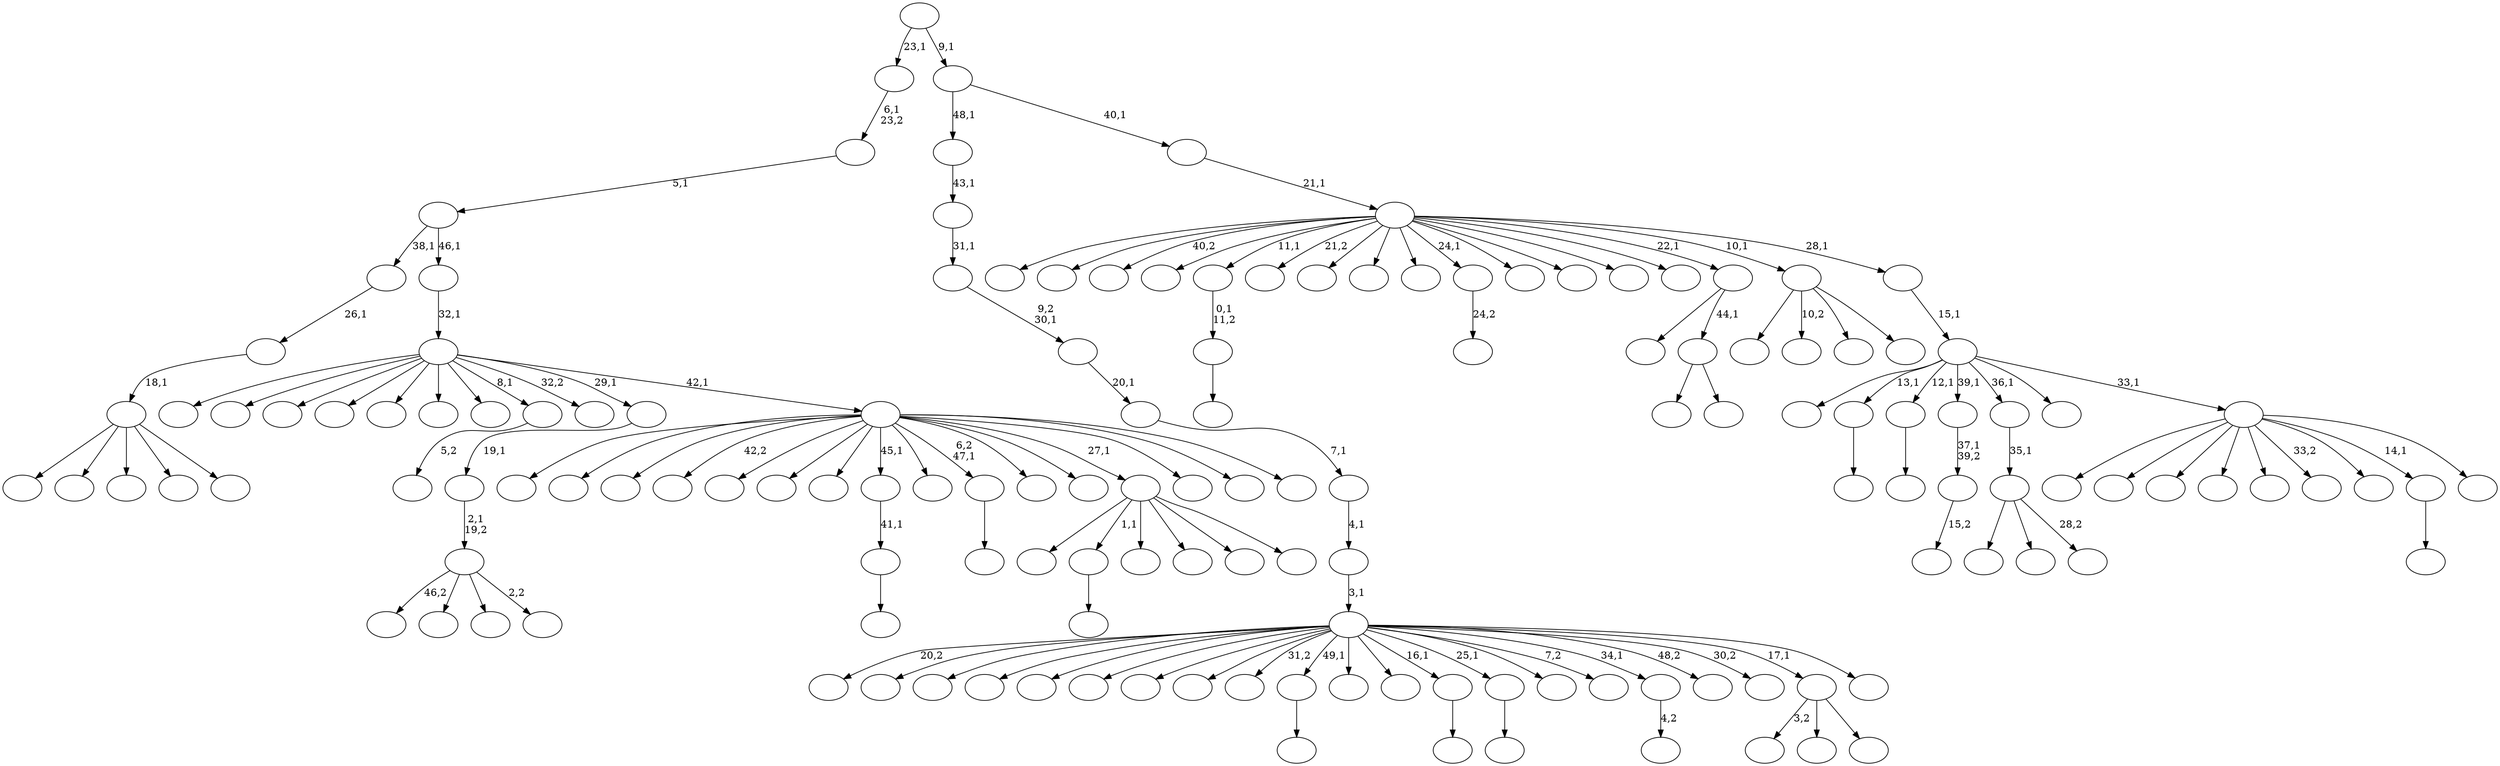 digraph T {
	150 [label=""]
	149 [label=""]
	148 [label=""]
	147 [label=""]
	146 [label=""]
	145 [label=""]
	144 [label=""]
	143 [label=""]
	142 [label=""]
	141 [label=""]
	140 [label=""]
	139 [label=""]
	138 [label=""]
	137 [label=""]
	136 [label=""]
	135 [label=""]
	134 [label=""]
	133 [label=""]
	132 [label=""]
	131 [label=""]
	130 [label=""]
	129 [label=""]
	128 [label=""]
	127 [label=""]
	126 [label=""]
	125 [label=""]
	124 [label=""]
	123 [label=""]
	122 [label=""]
	121 [label=""]
	120 [label=""]
	119 [label=""]
	118 [label=""]
	117 [label=""]
	116 [label=""]
	115 [label=""]
	114 [label=""]
	113 [label=""]
	112 [label=""]
	111 [label=""]
	110 [label=""]
	109 [label=""]
	108 [label=""]
	107 [label=""]
	106 [label=""]
	105 [label=""]
	104 [label=""]
	103 [label=""]
	102 [label=""]
	101 [label=""]
	100 [label=""]
	99 [label=""]
	98 [label=""]
	97 [label=""]
	96 [label=""]
	95 [label=""]
	94 [label=""]
	93 [label=""]
	92 [label=""]
	91 [label=""]
	90 [label=""]
	89 [label=""]
	88 [label=""]
	87 [label=""]
	86 [label=""]
	85 [label=""]
	84 [label=""]
	83 [label=""]
	82 [label=""]
	81 [label=""]
	80 [label=""]
	79 [label=""]
	78 [label=""]
	77 [label=""]
	76 [label=""]
	75 [label=""]
	74 [label=""]
	73 [label=""]
	72 [label=""]
	71 [label=""]
	70 [label=""]
	69 [label=""]
	68 [label=""]
	67 [label=""]
	66 [label=""]
	65 [label=""]
	64 [label=""]
	63 [label=""]
	62 [label=""]
	61 [label=""]
	60 [label=""]
	59 [label=""]
	58 [label=""]
	57 [label=""]
	56 [label=""]
	55 [label=""]
	54 [label=""]
	53 [label=""]
	52 [label=""]
	51 [label=""]
	50 [label=""]
	49 [label=""]
	48 [label=""]
	47 [label=""]
	46 [label=""]
	45 [label=""]
	44 [label=""]
	43 [label=""]
	42 [label=""]
	41 [label=""]
	40 [label=""]
	39 [label=""]
	38 [label=""]
	37 [label=""]
	36 [label=""]
	35 [label=""]
	34 [label=""]
	33 [label=""]
	32 [label=""]
	31 [label=""]
	30 [label=""]
	29 [label=""]
	28 [label=""]
	27 [label=""]
	26 [label=""]
	25 [label=""]
	24 [label=""]
	23 [label=""]
	22 [label=""]
	21 [label=""]
	20 [label=""]
	19 [label=""]
	18 [label=""]
	17 [label=""]
	16 [label=""]
	15 [label=""]
	14 [label=""]
	13 [label=""]
	12 [label=""]
	11 [label=""]
	10 [label=""]
	9 [label=""]
	8 [label=""]
	7 [label=""]
	6 [label=""]
	5 [label=""]
	4 [label=""]
	3 [label=""]
	2 [label=""]
	1 [label=""]
	0 [label=""]
	138 -> 139 [label=""]
	118 -> 119 [label=""]
	117 -> 118 [label="0,1\n11,2"]
	114 -> 115 [label=""]
	111 -> 112 [label=""]
	109 -> 110 [label="15,2"]
	108 -> 109 [label="37,1\n39,2"]
	102 -> 103 [label=""]
	100 -> 101 [label=""]
	94 -> 133 [label=""]
	94 -> 128 [label=""]
	94 -> 95 [label="28,2"]
	93 -> 94 [label="35,1"]
	89 -> 90 [label="4,2"]
	85 -> 86 [label=""]
	79 -> 80 [label="24,2"]
	74 -> 75 [label="5,2"]
	72 -> 73 [label=""]
	71 -> 72 [label="41,1"]
	63 -> 106 [label="3,2"]
	63 -> 92 [label=""]
	63 -> 64 [label=""]
	61 -> 62 [label=""]
	50 -> 130 [label="46,2"]
	50 -> 65 [label=""]
	50 -> 58 [label=""]
	50 -> 51 [label="2,2"]
	49 -> 50 [label="2,1\n19,2"]
	48 -> 49 [label="19,1"]
	45 -> 126 [label=""]
	45 -> 120 [label=""]
	45 -> 59 [label=""]
	45 -> 47 [label=""]
	45 -> 46 [label=""]
	44 -> 45 [label="18,1"]
	43 -> 44 [label="26,1"]
	34 -> 35 [label=""]
	32 -> 40 [label=""]
	32 -> 33 [label=""]
	31 -> 122 [label=""]
	31 -> 32 [label="44,1"]
	29 -> 125 [label=""]
	29 -> 85 [label="1,1"]
	29 -> 84 [label=""]
	29 -> 56 [label=""]
	29 -> 41 [label=""]
	29 -> 30 [label=""]
	25 -> 67 [label=""]
	25 -> 42 [label="10,2"]
	25 -> 27 [label=""]
	25 -> 26 [label=""]
	22 -> 148 [label=""]
	22 -> 145 [label=""]
	22 -> 141 [label=""]
	22 -> 105 [label="42,2"]
	22 -> 104 [label=""]
	22 -> 82 [label=""]
	22 -> 76 [label=""]
	22 -> 71 [label="45,1"]
	22 -> 69 [label=""]
	22 -> 61 [label="6,2\n47,1"]
	22 -> 54 [label=""]
	22 -> 36 [label=""]
	22 -> 29 [label="27,1"]
	22 -> 28 [label=""]
	22 -> 24 [label=""]
	22 -> 23 [label=""]
	21 -> 144 [label=""]
	21 -> 131 [label=""]
	21 -> 127 [label=""]
	21 -> 123 [label=""]
	21 -> 98 [label=""]
	21 -> 88 [label=""]
	21 -> 87 [label=""]
	21 -> 74 [label="8,1"]
	21 -> 70 [label="32,2"]
	21 -> 48 [label="29,1"]
	21 -> 22 [label="42,1"]
	20 -> 21 [label="32,1"]
	19 -> 43 [label="38,1"]
	19 -> 20 [label="46,1"]
	18 -> 19 [label="5,1"]
	17 -> 18 [label="6,1\n23,2"]
	15 -> 150 [label="20,2"]
	15 -> 149 [label=""]
	15 -> 140 [label=""]
	15 -> 137 [label=""]
	15 -> 135 [label=""]
	15 -> 134 [label=""]
	15 -> 132 [label=""]
	15 -> 129 [label=""]
	15 -> 124 [label="31,2"]
	15 -> 114 [label="49,1"]
	15 -> 113 [label=""]
	15 -> 107 [label=""]
	15 -> 102 [label="16,1"]
	15 -> 100 [label="25,1"]
	15 -> 99 [label=""]
	15 -> 91 [label="7,2"]
	15 -> 89 [label="34,1"]
	15 -> 83 [label="48,2"]
	15 -> 78 [label="30,2"]
	15 -> 63 [label="17,1"]
	15 -> 16 [label=""]
	14 -> 15 [label="3,1"]
	13 -> 14 [label="4,1"]
	12 -> 13 [label="7,1"]
	11 -> 12 [label="20,1"]
	10 -> 11 [label="9,2\n30,1"]
	9 -> 10 [label="31,1"]
	8 -> 9 [label="43,1"]
	6 -> 142 [label=""]
	6 -> 68 [label=""]
	6 -> 57 [label=""]
	6 -> 55 [label=""]
	6 -> 53 [label=""]
	6 -> 39 [label="33,2"]
	6 -> 38 [label=""]
	6 -> 34 [label="14,1"]
	6 -> 7 [label=""]
	5 -> 147 [label=""]
	5 -> 138 [label="13,1"]
	5 -> 111 [label="12,1"]
	5 -> 108 [label="39,1"]
	5 -> 93 [label="36,1"]
	5 -> 37 [label=""]
	5 -> 6 [label="33,1"]
	4 -> 5 [label="15,1"]
	3 -> 146 [label=""]
	3 -> 143 [label=""]
	3 -> 136 [label="40,2"]
	3 -> 121 [label=""]
	3 -> 117 [label="11,1"]
	3 -> 116 [label="21,2"]
	3 -> 97 [label=""]
	3 -> 96 [label=""]
	3 -> 81 [label=""]
	3 -> 79 [label="24,1"]
	3 -> 77 [label=""]
	3 -> 66 [label=""]
	3 -> 60 [label=""]
	3 -> 52 [label=""]
	3 -> 31 [label="22,1"]
	3 -> 25 [label="10,1"]
	3 -> 4 [label="28,1"]
	2 -> 3 [label="21,1"]
	1 -> 8 [label="48,1"]
	1 -> 2 [label="40,1"]
	0 -> 17 [label="23,1"]
	0 -> 1 [label="9,1"]
}
